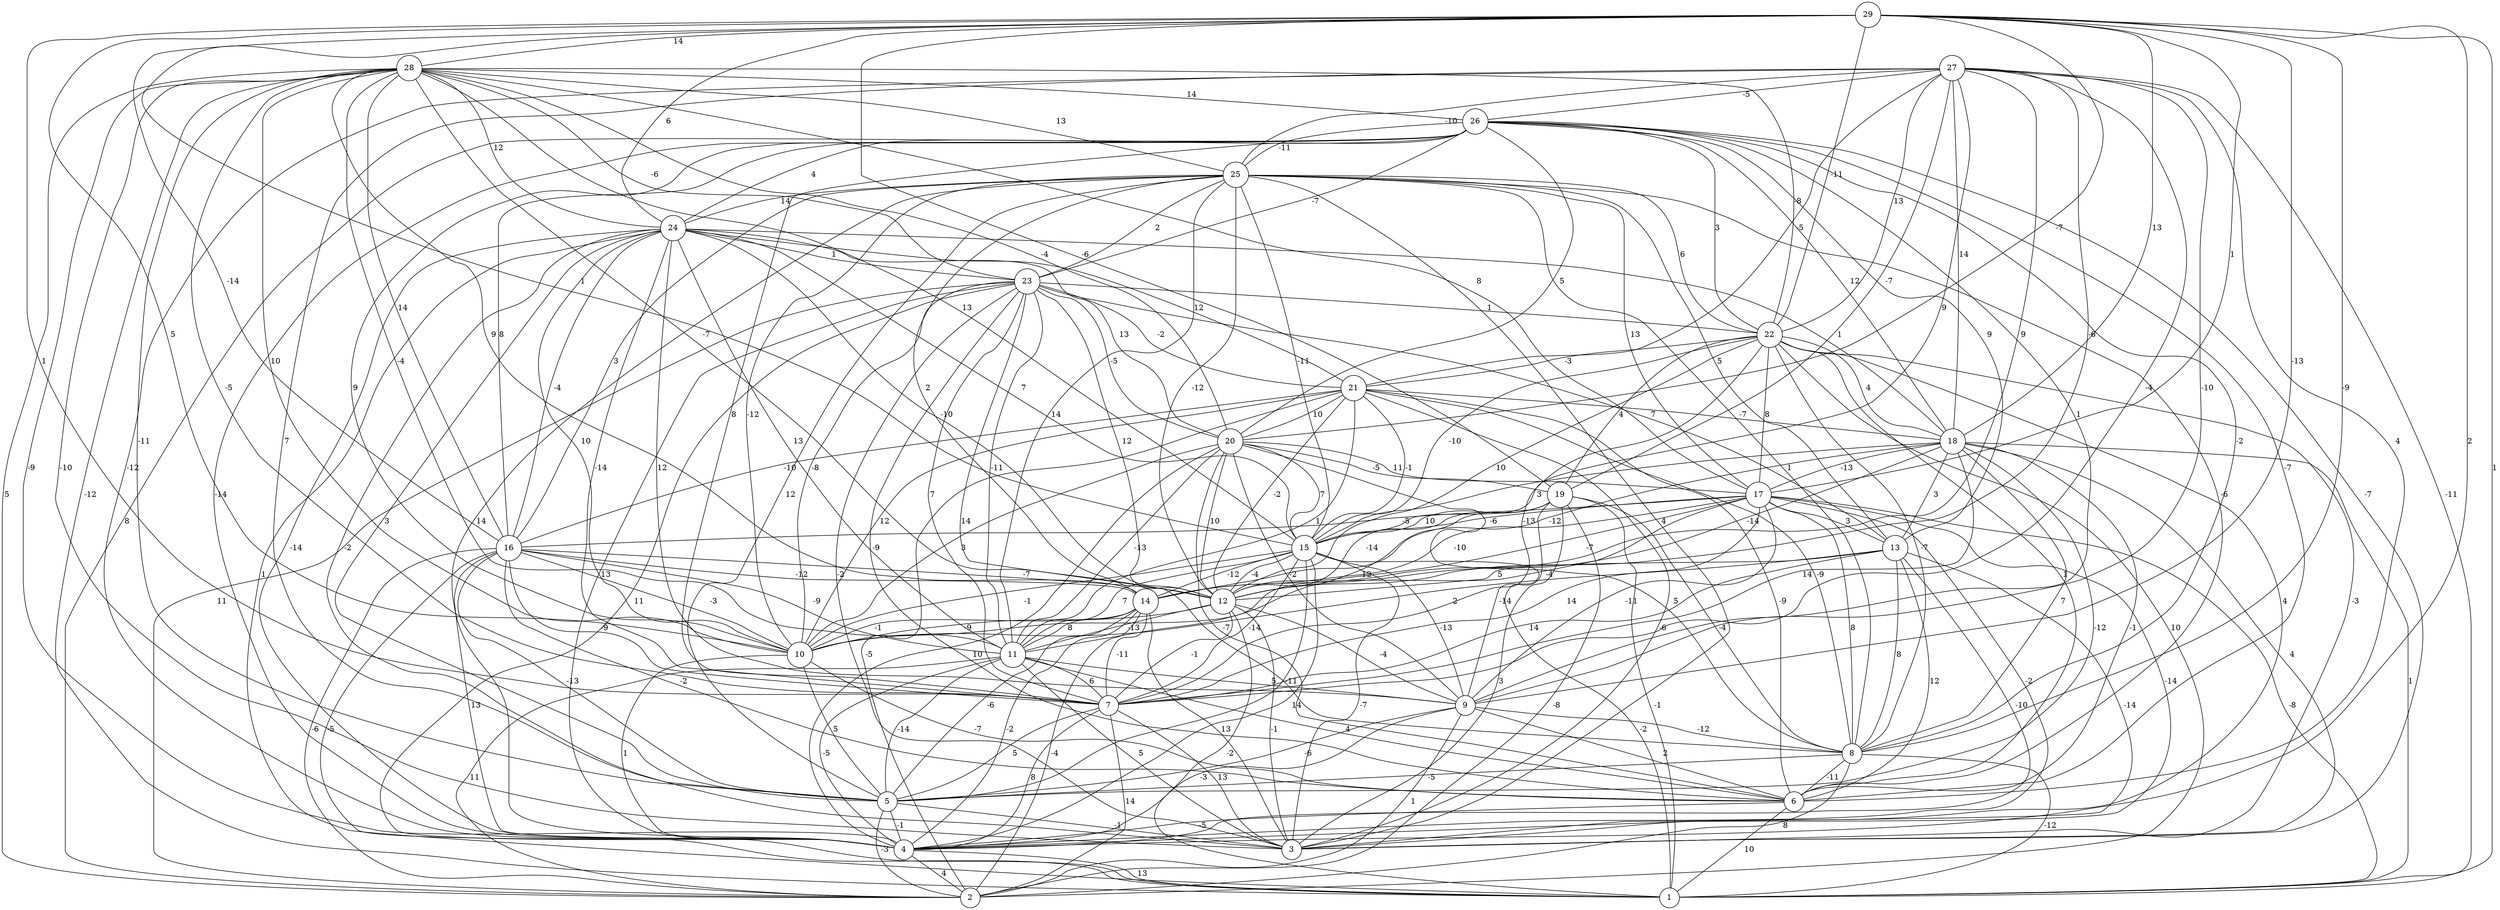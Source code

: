 graph { 
	 fontname="Helvetica,Arial,sans-serif" 
	 node [shape = circle]; 
	 29 -- 1 [label = "1"];
	 29 -- 4 [label = "2"];
	 29 -- 7 [label = "1"];
	 29 -- 8 [label = "-9"];
	 29 -- 9 [label = "-13"];
	 29 -- 10 [label = "5"];
	 29 -- 15 [label = "1"];
	 29 -- 16 [label = "-14"];
	 29 -- 17 [label = "1"];
	 29 -- 18 [label = "13"];
	 29 -- 19 [label = "-6"];
	 29 -- 20 [label = "-7"];
	 29 -- 22 [label = "-11"];
	 29 -- 24 [label = "6"];
	 29 -- 28 [label = "14"];
	 28 -- 1 [label = "-12"];
	 28 -- 2 [label = "5"];
	 28 -- 3 [label = "-10"];
	 28 -- 4 [label = "-9"];
	 28 -- 5 [label = "-11"];
	 28 -- 7 [label = "-5"];
	 28 -- 10 [label = "10"];
	 28 -- 11 [label = "-4"];
	 28 -- 12 [label = "-7"];
	 28 -- 14 [label = "9"];
	 28 -- 15 [label = "13"];
	 28 -- 16 [label = "14"];
	 28 -- 17 [label = "8"];
	 28 -- 20 [label = "-4"];
	 28 -- 22 [label = "-8"];
	 28 -- 23 [label = "-6"];
	 28 -- 24 [label = "12"];
	 28 -- 25 [label = "13"];
	 28 -- 26 [label = "14"];
	 27 -- 1 [label = "-11"];
	 27 -- 4 [label = "-12"];
	 27 -- 5 [label = "7"];
	 27 -- 6 [label = "4"];
	 27 -- 7 [label = "-4"];
	 27 -- 9 [label = "-10"];
	 27 -- 12 [label = "-6"];
	 27 -- 14 [label = "9"];
	 27 -- 15 [label = "9"];
	 27 -- 18 [label = "14"];
	 27 -- 19 [label = "-7"];
	 27 -- 21 [label = "-5"];
	 27 -- 22 [label = "13"];
	 27 -- 25 [label = "-10"];
	 27 -- 26 [label = "-5"];
	 26 -- 2 [label = "8"];
	 26 -- 3 [label = "-7"];
	 26 -- 4 [label = "-14"];
	 26 -- 6 [label = "-7"];
	 26 -- 7 [label = "8"];
	 26 -- 8 [label = "-2"];
	 26 -- 9 [label = "1"];
	 26 -- 10 [label = "9"];
	 26 -- 13 [label = "9"];
	 26 -- 16 [label = "8"];
	 26 -- 18 [label = "12"];
	 26 -- 20 [label = "5"];
	 26 -- 22 [label = "3"];
	 26 -- 23 [label = "-7"];
	 26 -- 24 [label = "4"];
	 26 -- 25 [label = "-11"];
	 25 -- 3 [label = "4"];
	 25 -- 4 [label = "14"];
	 25 -- 5 [label = "12"];
	 25 -- 6 [label = "-6"];
	 25 -- 8 [label = "1"];
	 25 -- 10 [label = "-12"];
	 25 -- 11 [label = "14"];
	 25 -- 12 [label = "-12"];
	 25 -- 13 [label = "5"];
	 25 -- 14 [label = "2"];
	 25 -- 15 [label = "-11"];
	 25 -- 16 [label = "3"];
	 25 -- 17 [label = "13"];
	 25 -- 22 [label = "6"];
	 25 -- 23 [label = "2"];
	 25 -- 24 [label = "14"];
	 24 -- 1 [label = "1"];
	 24 -- 3 [label = "-2"];
	 24 -- 4 [label = "-14"];
	 24 -- 5 [label = "3"];
	 24 -- 7 [label = "-14"];
	 24 -- 9 [label = "12"];
	 24 -- 10 [label = "10"];
	 24 -- 11 [label = "13"];
	 24 -- 12 [label = "-10"];
	 24 -- 15 [label = "7"];
	 24 -- 16 [label = "-4"];
	 24 -- 18 [label = "1"];
	 24 -- 20 [label = "13"];
	 24 -- 21 [label = "12"];
	 24 -- 23 [label = "1"];
	 23 -- 1 [label = "11"];
	 23 -- 2 [label = "11"];
	 23 -- 3 [label = "-2"];
	 23 -- 4 [label = "13"];
	 23 -- 6 [label = "-9"];
	 23 -- 7 [label = "7"];
	 23 -- 8 [label = "14"];
	 23 -- 10 [label = "-8"];
	 23 -- 11 [label = "-11"];
	 23 -- 12 [label = "12"];
	 23 -- 13 [label = "7"];
	 23 -- 20 [label = "-5"];
	 23 -- 21 [label = "-2"];
	 23 -- 22 [label = "1"];
	 22 -- 2 [label = "10"];
	 22 -- 3 [label = "-3"];
	 22 -- 4 [label = "4"];
	 22 -- 6 [label = "1"];
	 22 -- 7 [label = "-13"];
	 22 -- 8 [label = "-7"];
	 22 -- 12 [label = "10"];
	 22 -- 15 [label = "-10"];
	 22 -- 17 [label = "8"];
	 22 -- 18 [label = "4"];
	 22 -- 19 [label = "4"];
	 22 -- 21 [label = "-3"];
	 21 -- 2 [label = "-5"];
	 21 -- 3 [label = "-6"];
	 21 -- 6 [label = "-9"];
	 21 -- 8 [label = "-9"];
	 21 -- 10 [label = "12"];
	 21 -- 11 [label = "1"];
	 21 -- 12 [label = "-2"];
	 21 -- 15 [label = "-1"];
	 21 -- 16 [label = "-10"];
	 21 -- 18 [label = "-7"];
	 21 -- 20 [label = "10"];
	 20 -- 4 [label = "10"];
	 20 -- 6 [label = "-7"];
	 20 -- 8 [label = "5"];
	 20 -- 9 [label = "-2"];
	 20 -- 10 [label = "3"];
	 20 -- 11 [label = "-13"];
	 20 -- 12 [label = "10"];
	 20 -- 15 [label = "7"];
	 20 -- 17 [label = "11"];
	 20 -- 19 [label = "-5"];
	 19 -- 1 [label = "-1"];
	 19 -- 2 [label = "-8"];
	 19 -- 3 [label = "3"];
	 19 -- 8 [label = "-4"];
	 19 -- 9 [label = "-14"];
	 19 -- 11 [label = "-12"];
	 19 -- 12 [label = "-14"];
	 19 -- 15 [label = "10"];
	 18 -- 1 [label = "1"];
	 18 -- 3 [label = "4"];
	 18 -- 5 [label = "-12"];
	 18 -- 6 [label = "-1"];
	 18 -- 7 [label = "14"];
	 18 -- 8 [label = "7"];
	 18 -- 12 [label = "-14"];
	 18 -- 13 [label = "3"];
	 18 -- 14 [label = "-12"];
	 18 -- 15 [label = "3"];
	 18 -- 17 [label = "-13"];
	 17 -- 1 [label = "-8"];
	 17 -- 3 [label = "-14"];
	 17 -- 4 [label = "-2"];
	 17 -- 7 [label = "14"];
	 17 -- 8 [label = "8"];
	 17 -- 9 [label = "-11"];
	 17 -- 10 [label = "-4"];
	 17 -- 12 [label = "-7"];
	 17 -- 13 [label = "3"];
	 17 -- 14 [label = "-10"];
	 17 -- 15 [label = "-6"];
	 17 -- 16 [label = "-5"];
	 16 -- 1 [label = "-5"];
	 16 -- 2 [label = "-6"];
	 16 -- 4 [label = "13"];
	 16 -- 5 [label = "-13"];
	 16 -- 6 [label = "-2"];
	 16 -- 7 [label = "-9"];
	 16 -- 10 [label = "-3"];
	 16 -- 11 [label = "-9"];
	 16 -- 12 [label = "-7"];
	 16 -- 14 [label = "-12"];
	 15 -- 1 [label = "-2"];
	 15 -- 3 [label = "-7"];
	 15 -- 4 [label = "14"];
	 15 -- 5 [label = "-11"];
	 15 -- 7 [label = "-14"];
	 15 -- 9 [label = "-13"];
	 15 -- 10 [label = "-1"];
	 15 -- 11 [label = "7"];
	 15 -- 12 [label = "-4"];
	 15 -- 14 [label = "-12"];
	 14 -- 2 [label = "-4"];
	 14 -- 3 [label = "13"];
	 14 -- 4 [label = "-2"];
	 14 -- 5 [label = "-6"];
	 14 -- 7 [label = "-11"];
	 14 -- 10 [label = "-1"];
	 14 -- 11 [label = "8"];
	 13 -- 3 [label = "-14"];
	 13 -- 4 [label = "-10"];
	 13 -- 6 [label = "12"];
	 13 -- 7 [label = "14"];
	 13 -- 8 [label = "8"];
	 13 -- 10 [label = "2"];
	 13 -- 12 [label = "5"];
	 12 -- 1 [label = "-2"];
	 12 -- 3 [label = "-1"];
	 12 -- 7 [label = "-1"];
	 12 -- 9 [label = "-4"];
	 12 -- 10 [label = "-9"];
	 12 -- 11 [label = "-13"];
	 11 -- 2 [label = "11"];
	 11 -- 3 [label = "5"];
	 11 -- 4 [label = "-5"];
	 11 -- 5 [label = "-14"];
	 11 -- 6 [label = "4"];
	 11 -- 7 [label = "6"];
	 11 -- 9 [label = "5"];
	 10 -- 4 [label = "1"];
	 10 -- 5 [label = "5"];
	 10 -- 6 [label = "-7"];
	 9 -- 2 [label = "1"];
	 9 -- 4 [label = "-3"];
	 9 -- 5 [label = "-6"];
	 9 -- 6 [label = "2"];
	 9 -- 8 [label = "-12"];
	 8 -- 1 [label = "-12"];
	 8 -- 2 [label = "8"];
	 8 -- 5 [label = "-5"];
	 8 -- 6 [label = "-11"];
	 7 -- 2 [label = "14"];
	 7 -- 3 [label = "13"];
	 7 -- 4 [label = "8"];
	 7 -- 5 [label = "5"];
	 6 -- 1 [label = "10"];
	 6 -- 4 [label = "-5"];
	 5 -- 2 [label = "-3"];
	 5 -- 3 [label = "-1"];
	 5 -- 4 [label = "-1"];
	 4 -- 1 [label = "13"];
	 4 -- 2 [label = "4"];
	 1;
	 2;
	 3;
	 4;
	 5;
	 6;
	 7;
	 8;
	 9;
	 10;
	 11;
	 12;
	 13;
	 14;
	 15;
	 16;
	 17;
	 18;
	 19;
	 20;
	 21;
	 22;
	 23;
	 24;
	 25;
	 26;
	 27;
	 28;
	 29;
}
